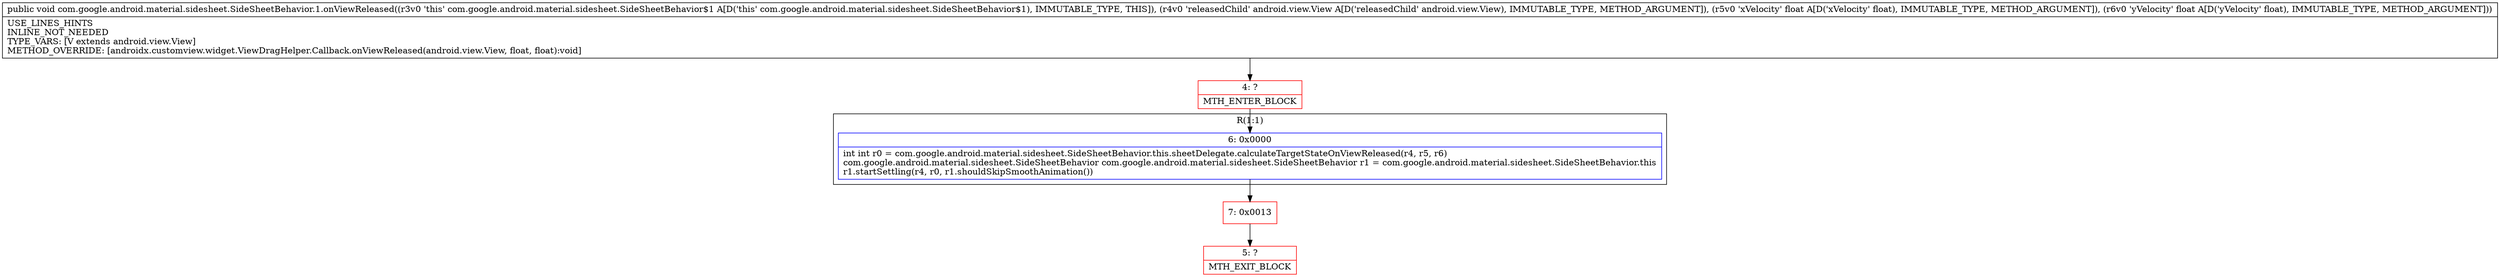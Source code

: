 digraph "CFG forcom.google.android.material.sidesheet.SideSheetBehavior.1.onViewReleased(Landroid\/view\/View;FF)V" {
subgraph cluster_Region_237370772 {
label = "R(1:1)";
node [shape=record,color=blue];
Node_6 [shape=record,label="{6\:\ 0x0000|int int r0 = com.google.android.material.sidesheet.SideSheetBehavior.this.sheetDelegate.calculateTargetStateOnViewReleased(r4, r5, r6)\lcom.google.android.material.sidesheet.SideSheetBehavior com.google.android.material.sidesheet.SideSheetBehavior r1 = com.google.android.material.sidesheet.SideSheetBehavior.this\lr1.startSettling(r4, r0, r1.shouldSkipSmoothAnimation())\l}"];
}
Node_4 [shape=record,color=red,label="{4\:\ ?|MTH_ENTER_BLOCK\l}"];
Node_7 [shape=record,color=red,label="{7\:\ 0x0013}"];
Node_5 [shape=record,color=red,label="{5\:\ ?|MTH_EXIT_BLOCK\l}"];
MethodNode[shape=record,label="{public void com.google.android.material.sidesheet.SideSheetBehavior.1.onViewReleased((r3v0 'this' com.google.android.material.sidesheet.SideSheetBehavior$1 A[D('this' com.google.android.material.sidesheet.SideSheetBehavior$1), IMMUTABLE_TYPE, THIS]), (r4v0 'releasedChild' android.view.View A[D('releasedChild' android.view.View), IMMUTABLE_TYPE, METHOD_ARGUMENT]), (r5v0 'xVelocity' float A[D('xVelocity' float), IMMUTABLE_TYPE, METHOD_ARGUMENT]), (r6v0 'yVelocity' float A[D('yVelocity' float), IMMUTABLE_TYPE, METHOD_ARGUMENT]))  | USE_LINES_HINTS\lINLINE_NOT_NEEDED\lTYPE_VARS: [V extends android.view.View]\lMETHOD_OVERRIDE: [androidx.customview.widget.ViewDragHelper.Callback.onViewReleased(android.view.View, float, float):void]\l}"];
MethodNode -> Node_4;Node_6 -> Node_7;
Node_4 -> Node_6;
Node_7 -> Node_5;
}

